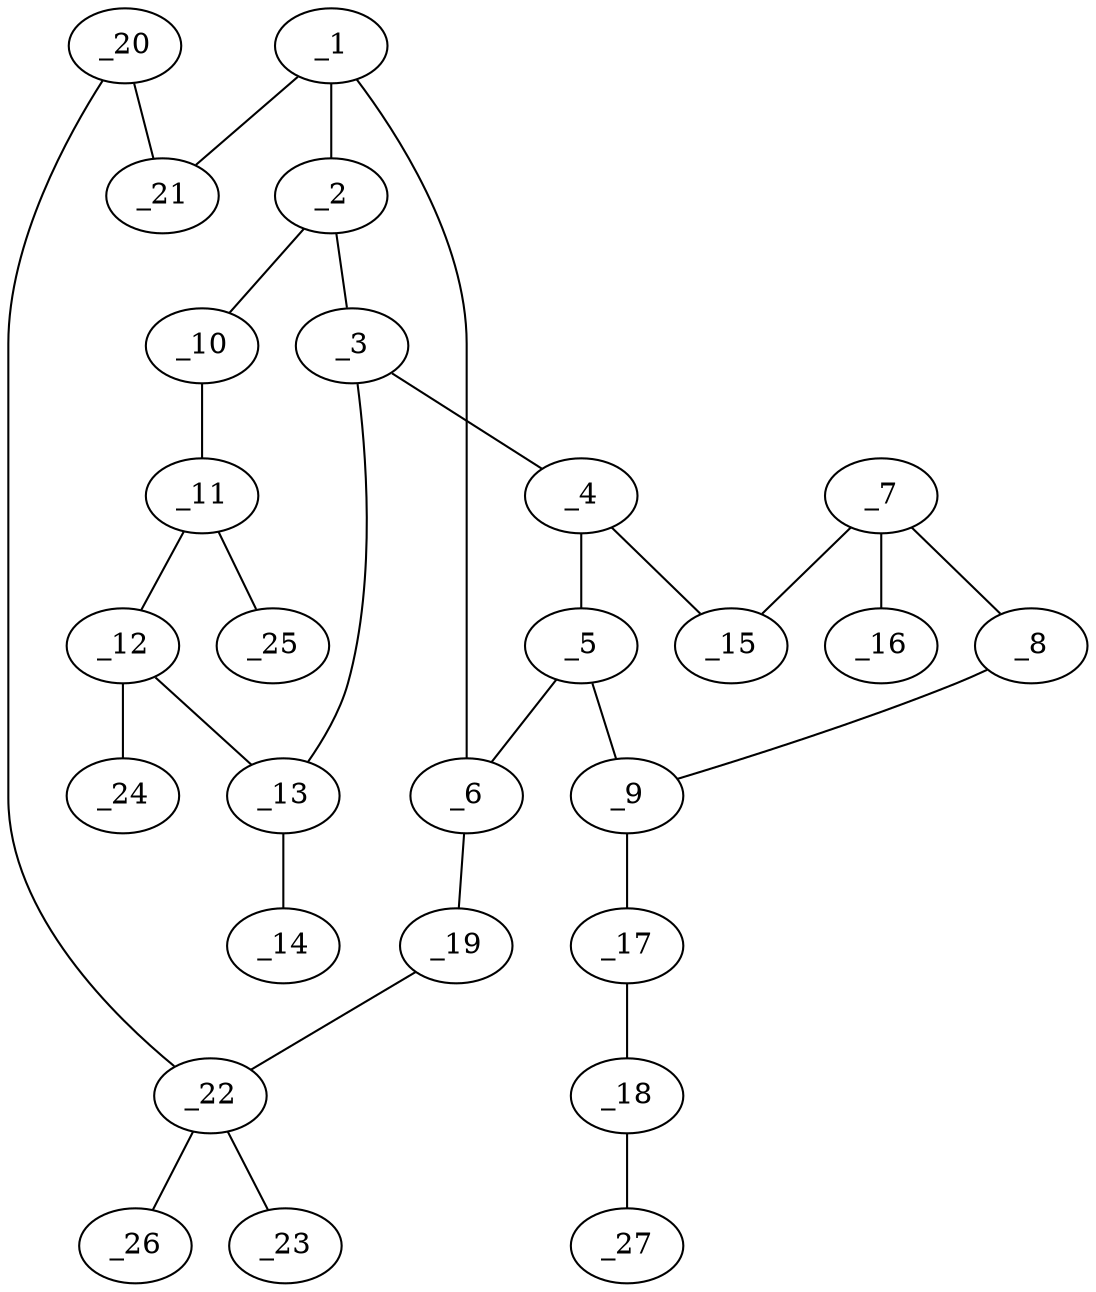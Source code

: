 graph molid701777 {
	_1	 [charge=0,
		chem=1,
		symbol="C  ",
		x="6.5",
		y="0.366"];
	_2	 [charge=0,
		chem=1,
		symbol="C  ",
		x=7,
		y="-0.5"];
	_1 -- _2	 [valence=1];
	_6	 [charge=0,
		chem=1,
		symbol="C  ",
		x="5.5",
		y="0.366"];
	_1 -- _6	 [valence=2];
	_21	 [charge=0,
		chem=1,
		symbol="C  ",
		x=7,
		y="1.2321"];
	_1 -- _21	 [valence=1];
	_3	 [charge=0,
		chem=1,
		symbol="C  ",
		x="6.5",
		y="-1.366"];
	_2 -- _3	 [valence=2];
	_10	 [charge=0,
		chem=2,
		symbol="O  ",
		x=8,
		y="-0.5"];
	_2 -- _10	 [valence=1];
	_4	 [charge=0,
		chem=1,
		symbol="C  ",
		x="5.5",
		y="-1.366"];
	_3 -- _4	 [valence=1];
	_13	 [charge=0,
		chem=1,
		symbol="C  ",
		x=7,
		y="-2.2321"];
	_3 -- _13	 [valence=1];
	_5	 [charge=0,
		chem=1,
		symbol="C  ",
		x=5,
		y="-0.5"];
	_4 -- _5	 [valence=2];
	_15	 [charge=0,
		chem=4,
		symbol="N  ",
		x=5,
		y="-2.232"];
	_4 -- _15	 [valence=1];
	_5 -- _6	 [valence=1];
	_9	 [charge=0,
		chem=1,
		symbol="C  ",
		x=4,
		y="-0.5"];
	_5 -- _9	 [valence=1];
	_19	 [charge=0,
		chem=2,
		symbol="O  ",
		x=5,
		y="1.2321"];
	_6 -- _19	 [valence=1];
	_7	 [charge=0,
		chem=1,
		symbol="C  ",
		x=4,
		y="-2.232"];
	_8	 [charge=0,
		chem=1,
		symbol="C  ",
		x="3.5",
		y="-1.366"];
	_7 -- _8	 [valence=1];
	_7 -- _15	 [valence=2];
	_16	 [charge=0,
		chem=2,
		symbol="O  ",
		x="3.5",
		y="-3.0981"];
	_7 -- _16	 [valence=1];
	_8 -- _9	 [valence=2];
	_17	 [charge=0,
		chem=1,
		symbol="C  ",
		x="3.5",
		y="0.366"];
	_9 -- _17	 [valence=1];
	_11	 [charge=0,
		chem=1,
		symbol="C  ",
		x="8.5",
		y="-1.366"];
	_10 -- _11	 [valence=1];
	_12	 [charge=0,
		chem=1,
		symbol="C  ",
		x=8,
		y="-2.2321"];
	_11 -- _12	 [valence=1];
	_25	 [charge=0,
		chem=1,
		symbol="C  ",
		x="9.5",
		y="-1.366"];
	_11 -- _25	 [valence=1];
	_12 -- _13	 [valence=1];
	_24	 [charge=0,
		chem=1,
		symbol="C  ",
		x="8.5",
		y="-3.0981"];
	_12 -- _24	 [valence=1];
	_14	 [charge=0,
		chem=2,
		symbol="O  ",
		x="6.5",
		y="-3.0981"];
	_13 -- _14	 [valence=1];
	_18	 [charge=0,
		chem=1,
		symbol="C  ",
		x="2.5",
		y="0.366"];
	_17 -- _18	 [valence=1];
	_27	 [charge=0,
		chem=1,
		symbol="C  ",
		x=2,
		y="1.2321"];
	_18 -- _27	 [valence=1];
	_22	 [charge=0,
		chem=1,
		symbol="C  ",
		x="5.5",
		y="2.0981"];
	_19 -- _22	 [valence=1];
	_20	 [charge=0,
		chem=1,
		symbol="C  ",
		x="6.5",
		y="2.0981"];
	_20 -- _21	 [valence=2];
	_20 -- _22	 [valence=1];
	_23	 [charge=0,
		chem=1,
		symbol="C  ",
		x="5.5",
		y="3.0981"];
	_22 -- _23	 [valence=1];
	_26	 [charge=0,
		chem=1,
		symbol="C  ",
		x="4.634",
		y="2.5981"];
	_22 -- _26	 [valence=1];
}
